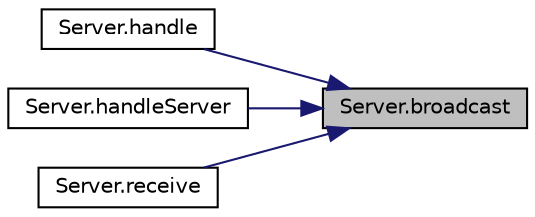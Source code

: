 digraph "Server.broadcast"
{
 // LATEX_PDF_SIZE
  edge [fontname="Helvetica",fontsize="10",labelfontname="Helvetica",labelfontsize="10"];
  node [fontname="Helvetica",fontsize="10",shape=record];
  rankdir="RL";
  Node1 [label="Server.broadcast",height=0.2,width=0.4,color="black", fillcolor="grey75", style="filled", fontcolor="black",tooltip=" "];
  Node1 -> Node2 [dir="back",color="midnightblue",fontsize="10",style="solid",fontname="Helvetica"];
  Node2 [label="Server.handle",height=0.2,width=0.4,color="black", fillcolor="white", style="filled",URL="$namespace_server.html#acf7ca7dbf2bd3d673bf2628a9779a8fb",tooltip=" "];
  Node1 -> Node3 [dir="back",color="midnightblue",fontsize="10",style="solid",fontname="Helvetica"];
  Node3 [label="Server.handleServer",height=0.2,width=0.4,color="black", fillcolor="white", style="filled",URL="$namespace_server.html#a47f6bd6a840a9d3597f653a726ce188d",tooltip=" "];
  Node1 -> Node4 [dir="back",color="midnightblue",fontsize="10",style="solid",fontname="Helvetica"];
  Node4 [label="Server.receive",height=0.2,width=0.4,color="black", fillcolor="white", style="filled",URL="$namespace_server.html#ab9d00ec901183f31c044be6a3e7dfcec",tooltip=" "];
}
